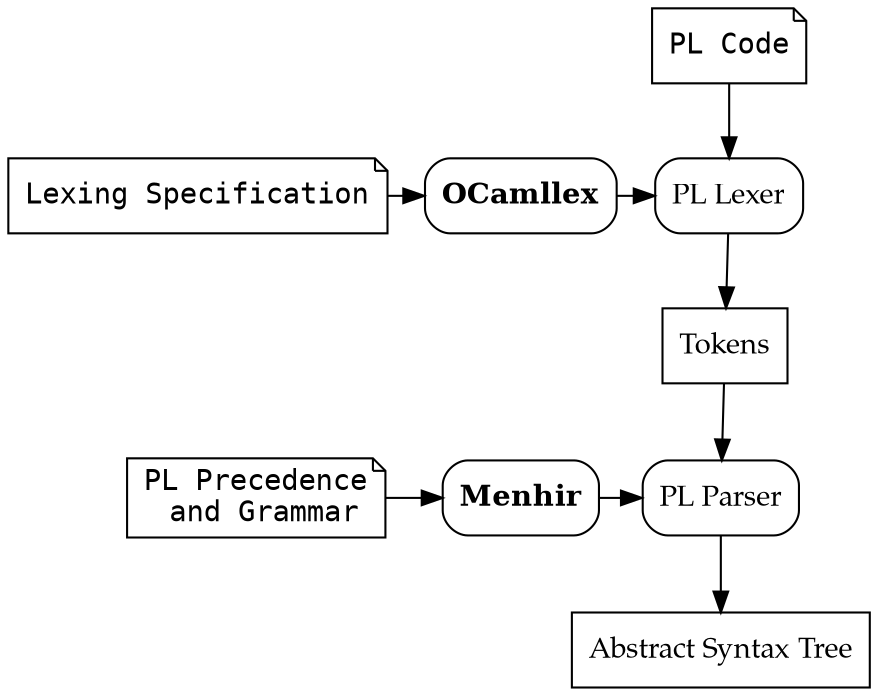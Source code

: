 digraph Parsing {
    node [fontname="Palatino"];

    subgraph lexing {
        rank="same";
        "Lexing Specification" [shape=note, fontname="Courier"];
        "OCamllex" [style=rounded, shape=box, fontname="Palatino-Bold"];
        "PL Lexer" [style=rounded, shape=box];
        "Lexing Specification" -> "OCamllex" -> "PL Lexer";
    }

    subgraph parsing {
        rank="same";
        "PL Precedence\n and Grammar" [shape=note, fontname="Courier"];
        "Menhir" [style=rounded, shape=box, fontname="Palatino-Bold"];
        "PL Parser" [style=rounded, shape=box];
        "PL Precedence\n and Grammar" -> "Menhir" -> "PL Parser";

    }

    subgraph infoflow {
        "PL Code" [shape=note, fontname="Courier"];
        "Tokens", "Abstract Syntax Tree" [shape = box];
        "PL Code" -> "PL Lexer" -> "Tokens" -> "PL Parser";
        "PL Parser" -> "Abstract Syntax Tree";

    }

    subgraph structure {
        edge [style=invis];
        "Lexing Specification" -> "PL Precedence\n and Grammar";
        "OCamllex" -> "Menhir";
    }
}
